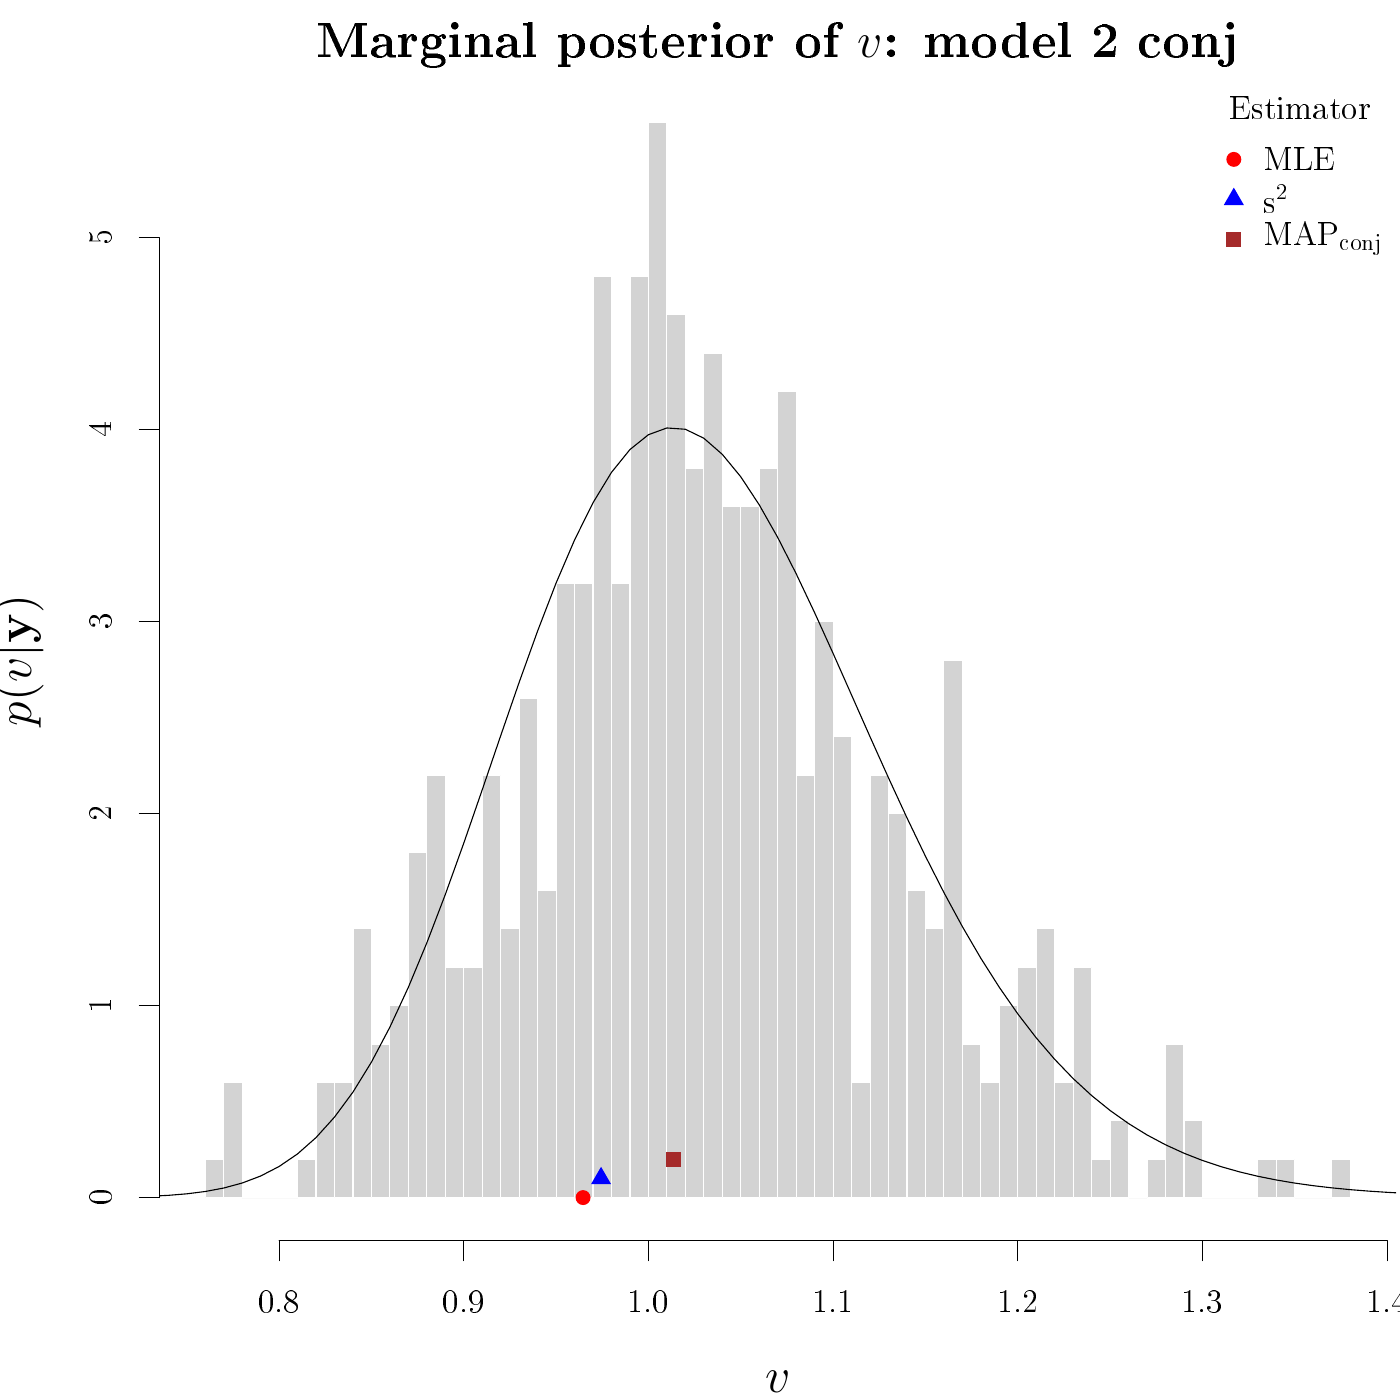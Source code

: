% Created by tikzDevice version 0.10.1 on 2016-09-23 12:00:40
% !TEX encoding = UTF-8 Unicode
\documentclass[12pt]{article}
\nonstopmode

\usepackage{tikz}

\usepackage[active,tightpage,psfixbb]{preview}

\PreviewEnvironment{pgfpicture}

\setlength\PreviewBorder{0pt}

\newcommand{\SweaveOpts}[1]{}  % do not interfere with LaTeX
\newcommand{\SweaveInput}[1]{} % because they are not real TeX commands
\newcommand{\Sexpr}[1]{}       % will only be parsed by R


%%%%% Load LaTex packages
\usepackage[paperwidth=8.5in,left=0.5in,right=0.5in,top=0.5in,bottom=0.5in,paperheight=11in,textheight=8.5in]{geometry}
\usepackage{hyperref}
\usepackage[authoryear]{natbib}
%\usepackage[latin1]{inputenc}
\usepackage{textcomp}
\usepackage{amsmath}
\usepackage{graphicx}
%\usepackage{subfigure}
\usepackage{subfig}
\usepackage{color}
\usepackage{amsthm}
\usepackage{amsfonts}
\usepackage{amssymb}
\usepackage{makeidx}
\usepackage{overpic}
\usepackage{colortbl}
\usepackage{listings}
\usepackage[T1]{fontenc}
\usepackage{animate}
\usepackage{framed}
%\usepackage{subfig}
\newcommand{\E}{\mathrm{E}}
\newcommand{\Var}{\mathrm{Var}}
\newcommand{\Cov}{\mathrm{Cov}}
\newcommand{\Corr}{\mathrm{Corr}}
\newcommand{\Rel}{\mathrm{Rel}}
\newcommand{\re}{\mathrm{Re}}
\newcommand{\im}{\mathrm{Im}}
\newcommand{\bsmu}{\boldsymbol{\mu}}
\newcommand{\bssigma}{\boldsymbol{\Sigma}}
\newcommand{\bsPhi}{\boldsymbol{\Phi}}
\newcommand{\bssig}{\boldsymbol{\sigma}}
\newcommand{\bsomega}{\boldsymbol{\Omega}}
\newcommand{\bstheta}{\boldsymbol{\theta}}
\newcommand{\bsep}{\boldsymbol{\epsilon}}
\newcommand{\bsbeta}{\boldsymbol{\beta}}
\newcommand{\bseta}{\boldsymbol{\eta}}
\newcommand{\bsalpha}{\boldsymbol{\alpha}}
\newcommand{\bsgamma}{\boldsymbol{\gamma}}
\newcommand{\bsGamma}{\boldsymbol{\Gamma}}
%\newcommand{\bfy}{\mbox{\boldmath $y$}}
\newcommand{\bfy}{\mathbf{y}}
\newcommand{\bfY}{\mbox{\boldmath $Y$}}
\newcommand{\bfF}{\mathbf{F}}
%\newcommand{\bfF}{\mbox{\boldmath $F$}}
\newcommand{\bfX}{\mbox{\boldmath $X$}}
\newcommand{\bfT}{\mbox{\boldmath $T$}}
\newcommand{\bfZ}{\mbox{\boldmath $Z$}}
\newcommand{\bfC}{\mbox{\boldmath $C$}}
\newcommand{\bfD}{\mbox{\boldmath $D$}}
\newcommand{\bfP}{\mbox{\boldmath $P$}}
\newcommand{\bfQ}{\mbox{\boldmath $Q$}}
\newcommand{\bfR}{\mbox{\boldmath $R$}}
\newcommand{\bfI}{\mbox{\boldmath $I$}}
\newcommand{\bfu}{\mbox{\boldmath $u$}}
\newcommand{\bfff}{\mbox{\boldmath $f$}}
%\newcommand{\bfzeta}{\mbox{\boldmath $\zeta$}}
\newcommand{\bfxi}{\mbox{\boldmath $\xi$}}
\newcommand{\bfphi}{\mbox{\boldmath $\phi$}}
\newcommand{\bftheta}{\mbox{\boldmath $\theta$}}
\newcommand{\bfomega}{\mbox{\boldmath $\omega$}}
\newcommand{\bfepsilon}{\mbox{\boldmath $\epsilon$}}
\newcommand{\bfpsi}{\mbox{\boldmath $\psi$}}
\newcommand{\bfpi}{\mbox{\boldmath $\pi$}}
%\newcommand{\Cov}{\mathop{\rm {\mathbb C}ov}\nolimits}%
\newcommand{\cov}{\mathop{\rm {\mathbb C}ov}\nolimits}%
%\newcommand{\Var}{\mathop{\rm {\mathbb V}ar}\nolimits}%
\newcommand{\var}{\mathop{\rm {\mathbb V}ar}\nolimits}%
\newcommand{\ex}{{\mathbb E}}
\newcommand{\corr}{\mathop{\rm {\mathbb C}orr}\nolimits}%
\newcommand{\cor}{\mathop{\rm {\mathbb C}orr}\nolimits}
%\newcommand{\r}{\Sexpr}
%\def\sinc{\mathop{\rm sinc}\nolimits}%
\renewcommand{\Pr}{{\mathbb P}}
\newcommand{\iid}{\stackrel{\rm iid}{\sim}}
\newcommand{\ind}[1]{\textbf{1}\{#1\}}
\lstset{breaklines=true}



%%%% Set knitr global options


%\input ../macros.tex

%%%% document body

\begin{document}

\begin{tikzpicture}[x=1pt,y=1pt]
\definecolor{fillColor}{RGB}{255,255,255}
\path[use as bounding box,fill=fillColor,fill opacity=0.00] (0,0) rectangle (505.89,505.89);
\begin{scope}
\path[clip] (  0.00,  0.00) rectangle (505.89,505.89);
\definecolor{drawColor}{RGB}{0,0,0}

\node[text=drawColor,anchor=base,inner sep=0pt, outer sep=0pt, scale=  1.50] at (281.03,485.28) {\bfseries Marginal posterior of $v$: model 2 conj};

\node[text=drawColor,anchor=base,inner sep=0pt, outer sep=0pt, scale=  1.50] at (281.03,  2.88) {$v$};

\node[text=drawColor,rotate= 90.00,anchor=base,inner sep=0pt, outer sep=0pt, scale=  1.50] at ( 11.52,267.35) {$p(v|\mathbf{y})$};
\end{scope}
\begin{scope}
\path[clip] (  0.00,  0.00) rectangle (505.89,505.89);
\definecolor{drawColor}{RGB}{0,0,0}

\path[draw=drawColor,line width= 0.4pt,line join=round,line cap=round] (100.84, 57.60) -- (501.25, 57.60);

\path[draw=drawColor,line width= 0.4pt,line join=round,line cap=round] (100.84, 57.60) -- (100.84, 50.40);

\path[draw=drawColor,line width= 0.4pt,line join=round,line cap=round] (167.58, 57.60) -- (167.58, 50.40);

\path[draw=drawColor,line width= 0.4pt,line join=round,line cap=round] (234.31, 57.60) -- (234.31, 50.40);

\path[draw=drawColor,line width= 0.4pt,line join=round,line cap=round] (301.05, 57.60) -- (301.05, 50.40);

\path[draw=drawColor,line width= 0.4pt,line join=round,line cap=round] (367.78, 57.60) -- (367.78, 50.40);

\path[draw=drawColor,line width= 0.4pt,line join=round,line cap=round] (434.51, 57.60) -- (434.51, 50.40);

\path[draw=drawColor,line width= 0.4pt,line join=round,line cap=round] (501.25, 57.60) -- (501.25, 50.40);

\node[text=drawColor,anchor=base,inner sep=0pt, outer sep=0pt, scale=  1.00] at (100.84, 31.68) {0.8};

\node[text=drawColor,anchor=base,inner sep=0pt, outer sep=0pt, scale=  1.00] at (167.58, 31.68) {0.9};

\node[text=drawColor,anchor=base,inner sep=0pt, outer sep=0pt, scale=  1.00] at (234.31, 31.68) {1.0};

\node[text=drawColor,anchor=base,inner sep=0pt, outer sep=0pt, scale=  1.00] at (301.05, 31.68) {1.1};

\node[text=drawColor,anchor=base,inner sep=0pt, outer sep=0pt, scale=  1.00] at (367.78, 31.68) {1.2};

\node[text=drawColor,anchor=base,inner sep=0pt, outer sep=0pt, scale=  1.00] at (434.51, 31.68) {1.3};

\node[text=drawColor,anchor=base,inner sep=0pt, outer sep=0pt, scale=  1.00] at (501.25, 31.68) {1.4};

\path[draw=drawColor,line width= 0.4pt,line join=round,line cap=round] ( 57.60, 73.14) -- ( 57.60,419.94);

\path[draw=drawColor,line width= 0.4pt,line join=round,line cap=round] ( 57.60, 73.14) -- ( 50.40, 73.14);

\path[draw=drawColor,line width= 0.4pt,line join=round,line cap=round] ( 57.60,142.50) -- ( 50.40,142.50);

\path[draw=drawColor,line width= 0.4pt,line join=round,line cap=round] ( 57.60,211.86) -- ( 50.40,211.86);

\path[draw=drawColor,line width= 0.4pt,line join=round,line cap=round] ( 57.60,281.22) -- ( 50.40,281.22);

\path[draw=drawColor,line width= 0.4pt,line join=round,line cap=round] ( 57.60,350.58) -- ( 50.40,350.58);

\path[draw=drawColor,line width= 0.4pt,line join=round,line cap=round] ( 57.60,419.94) -- ( 50.40,419.94);

\node[text=drawColor,rotate= 90.00,anchor=base,inner sep=0pt, outer sep=0pt, scale=  1.00] at ( 40.32, 73.14) {0};

\node[text=drawColor,rotate= 90.00,anchor=base,inner sep=0pt, outer sep=0pt, scale=  1.00] at ( 40.32,142.50) {1};

\node[text=drawColor,rotate= 90.00,anchor=base,inner sep=0pt, outer sep=0pt, scale=  1.00] at ( 40.32,211.86) {2};

\node[text=drawColor,rotate= 90.00,anchor=base,inner sep=0pt, outer sep=0pt, scale=  1.00] at ( 40.32,281.22) {3};

\node[text=drawColor,rotate= 90.00,anchor=base,inner sep=0pt, outer sep=0pt, scale=  1.00] at ( 40.32,350.58) {4};

\node[text=drawColor,rotate= 90.00,anchor=base,inner sep=0pt, outer sep=0pt, scale=  1.00] at ( 40.32,419.94) {5};
\end{scope}
\begin{scope}
\path[clip] ( 57.60, 57.60) rectangle (504.45,477.09);
\definecolor{drawColor}{RGB}{255,255,255}
\definecolor{fillColor}{RGB}{211,211,211}

\path[draw=drawColor,line width= 0.4pt,line join=round,line cap=round,fill=fillColor] ( 74.15, 73.14) rectangle ( 80.82, 87.01);

\path[draw=drawColor,line width= 0.4pt,line join=round,line cap=round,fill=fillColor] ( 80.82, 73.14) rectangle ( 87.50,114.75);

\path[draw=drawColor,line width= 0.4pt,line join=round,line cap=round,fill=fillColor] ( 87.50, 73.14) rectangle ( 94.17, 73.14);

\path[draw=drawColor,line width= 0.4pt,line join=round,line cap=round,fill=fillColor] ( 94.17, 73.14) rectangle (100.84, 73.14);

\path[draw=drawColor,line width= 0.4pt,line join=round,line cap=round,fill=fillColor] (100.84, 73.14) rectangle (107.52, 73.14);

\path[draw=drawColor,line width= 0.4pt,line join=round,line cap=round,fill=fillColor] (107.52, 73.14) rectangle (114.19, 87.01);

\path[draw=drawColor,line width= 0.4pt,line join=round,line cap=round,fill=fillColor] (114.19, 73.14) rectangle (120.86,114.75);

\path[draw=drawColor,line width= 0.4pt,line join=round,line cap=round,fill=fillColor] (120.86, 73.14) rectangle (127.54,114.75);

\path[draw=drawColor,line width= 0.4pt,line join=round,line cap=round,fill=fillColor] (127.54, 73.14) rectangle (134.21,170.24);

\path[draw=drawColor,line width= 0.4pt,line join=round,line cap=round,fill=fillColor] (134.21, 73.14) rectangle (140.88,128.62);

\path[draw=drawColor,line width= 0.4pt,line join=round,line cap=round,fill=fillColor] (140.88, 73.14) rectangle (147.56,142.50);

\path[draw=drawColor,line width= 0.4pt,line join=round,line cap=round,fill=fillColor] (147.56, 73.14) rectangle (154.23,197.98);

\path[draw=drawColor,line width= 0.4pt,line join=round,line cap=round,fill=fillColor] (154.23, 73.14) rectangle (160.90,225.73);

\path[draw=drawColor,line width= 0.4pt,line join=round,line cap=round,fill=fillColor] (160.90, 73.14) rectangle (167.58,156.37);

\path[draw=drawColor,line width= 0.4pt,line join=round,line cap=round,fill=fillColor] (167.58, 73.14) rectangle (174.25,156.37);

\path[draw=drawColor,line width= 0.4pt,line join=round,line cap=round,fill=fillColor] (174.25, 73.14) rectangle (180.92,225.73);

\path[draw=drawColor,line width= 0.4pt,line join=round,line cap=round,fill=fillColor] (180.92, 73.14) rectangle (187.60,170.24);

\path[draw=drawColor,line width= 0.4pt,line join=round,line cap=round,fill=fillColor] (187.60, 73.14) rectangle (194.27,253.47);

\path[draw=drawColor,line width= 0.4pt,line join=round,line cap=round,fill=fillColor] (194.27, 73.14) rectangle (200.94,184.11);

\path[draw=drawColor,line width= 0.4pt,line join=round,line cap=round,fill=fillColor] (200.94, 73.14) rectangle (207.62,295.09);

\path[draw=drawColor,line width= 0.4pt,line join=round,line cap=round,fill=fillColor] (207.62, 73.14) rectangle (214.29,295.09);

\path[draw=drawColor,line width= 0.4pt,line join=round,line cap=round,fill=fillColor] (214.29, 73.14) rectangle (220.96,406.07);

\path[draw=drawColor,line width= 0.4pt,line join=round,line cap=round,fill=fillColor] (220.96, 73.14) rectangle (227.64,295.09);

\path[draw=drawColor,line width= 0.4pt,line join=round,line cap=round,fill=fillColor] (227.64, 73.14) rectangle (234.31,406.07);

\path[draw=drawColor,line width= 0.4pt,line join=round,line cap=round,fill=fillColor] (234.31, 73.14) rectangle (240.98,461.55);

\path[draw=drawColor,line width= 0.4pt,line join=round,line cap=round,fill=fillColor] (240.98, 73.14) rectangle (247.66,392.19);

\path[draw=drawColor,line width= 0.4pt,line join=round,line cap=round,fill=fillColor] (247.66, 73.14) rectangle (254.33,336.71);

\path[draw=drawColor,line width= 0.4pt,line join=round,line cap=round,fill=fillColor] (254.33, 73.14) rectangle (261.00,378.32);

\path[draw=drawColor,line width= 0.4pt,line join=round,line cap=round,fill=fillColor] (261.00, 73.14) rectangle (267.68,322.83);

\path[draw=drawColor,line width= 0.4pt,line join=round,line cap=round,fill=fillColor] (267.68, 73.14) rectangle (274.35,322.83);

\path[draw=drawColor,line width= 0.4pt,line join=round,line cap=round,fill=fillColor] (274.35, 73.14) rectangle (281.03,336.71);

\path[draw=drawColor,line width= 0.4pt,line join=round,line cap=round,fill=fillColor] (281.03, 73.14) rectangle (287.70,364.45);

\path[draw=drawColor,line width= 0.4pt,line join=round,line cap=round,fill=fillColor] (287.70, 73.14) rectangle (294.37,225.73);

\path[draw=drawColor,line width= 0.4pt,line join=round,line cap=round,fill=fillColor] (294.37, 73.14) rectangle (301.05,281.22);

\path[draw=drawColor,line width= 0.4pt,line join=round,line cap=round,fill=fillColor] (301.05, 73.14) rectangle (307.72,239.60);

\path[draw=drawColor,line width= 0.4pt,line join=round,line cap=round,fill=fillColor] (307.72, 73.14) rectangle (314.39,114.75);

\path[draw=drawColor,line width= 0.4pt,line join=round,line cap=round,fill=fillColor] (314.39, 73.14) rectangle (321.07,225.73);

\path[draw=drawColor,line width= 0.4pt,line join=round,line cap=round,fill=fillColor] (321.07, 73.14) rectangle (327.74,211.86);

\path[draw=drawColor,line width= 0.4pt,line join=round,line cap=round,fill=fillColor] (327.74, 73.14) rectangle (334.41,184.11);

\path[draw=drawColor,line width= 0.4pt,line join=round,line cap=round,fill=fillColor] (334.41, 73.14) rectangle (341.09,170.24);

\path[draw=drawColor,line width= 0.4pt,line join=round,line cap=round,fill=fillColor] (341.09, 73.14) rectangle (347.76,267.35);

\path[draw=drawColor,line width= 0.4pt,line join=round,line cap=round,fill=fillColor] (347.76, 73.14) rectangle (354.43,128.62);

\path[draw=drawColor,line width= 0.4pt,line join=round,line cap=round,fill=fillColor] (354.43, 73.14) rectangle (361.11,114.75);

\path[draw=drawColor,line width= 0.4pt,line join=round,line cap=round,fill=fillColor] (361.11, 73.14) rectangle (367.78,142.50);

\path[draw=drawColor,line width= 0.4pt,line join=round,line cap=round,fill=fillColor] (367.78, 73.14) rectangle (374.45,156.37);

\path[draw=drawColor,line width= 0.4pt,line join=round,line cap=round,fill=fillColor] (374.45, 73.14) rectangle (381.13,170.24);

\path[draw=drawColor,line width= 0.4pt,line join=round,line cap=round,fill=fillColor] (381.13, 73.14) rectangle (387.80,114.75);

\path[draw=drawColor,line width= 0.4pt,line join=round,line cap=round,fill=fillColor] (387.80, 73.14) rectangle (394.47,156.37);

\path[draw=drawColor,line width= 0.4pt,line join=round,line cap=round,fill=fillColor] (394.47, 73.14) rectangle (401.15, 87.01);

\path[draw=drawColor,line width= 0.4pt,line join=round,line cap=round,fill=fillColor] (401.15, 73.14) rectangle (407.82,100.88);

\path[draw=drawColor,line width= 0.4pt,line join=round,line cap=round,fill=fillColor] (407.82, 73.14) rectangle (414.49, 73.14);

\path[draw=drawColor,line width= 0.4pt,line join=round,line cap=round,fill=fillColor] (414.49, 73.14) rectangle (421.17, 87.01);

\path[draw=drawColor,line width= 0.4pt,line join=round,line cap=round,fill=fillColor] (421.17, 73.14) rectangle (427.84,128.62);

\path[draw=drawColor,line width= 0.4pt,line join=round,line cap=round,fill=fillColor] (427.84, 73.14) rectangle (434.51,100.88);

\path[draw=drawColor,line width= 0.4pt,line join=round,line cap=round,fill=fillColor] (434.51, 73.14) rectangle (441.19, 73.14);

\path[draw=drawColor,line width= 0.4pt,line join=round,line cap=round,fill=fillColor] (441.19, 73.14) rectangle (447.86, 73.14);

\path[draw=drawColor,line width= 0.4pt,line join=round,line cap=round,fill=fillColor] (447.86, 73.14) rectangle (454.53, 73.14);

\path[draw=drawColor,line width= 0.4pt,line join=round,line cap=round,fill=fillColor] (454.53, 73.14) rectangle (461.21, 87.01);

\path[draw=drawColor,line width= 0.4pt,line join=round,line cap=round,fill=fillColor] (461.21, 73.14) rectangle (467.88, 87.01);

\path[draw=drawColor,line width= 0.4pt,line join=round,line cap=round,fill=fillColor] (467.88, 73.14) rectangle (474.55, 73.14);

\path[draw=drawColor,line width= 0.4pt,line join=round,line cap=round,fill=fillColor] (474.55, 73.14) rectangle (481.23, 73.14);

\path[draw=drawColor,line width= 0.4pt,line join=round,line cap=round,fill=fillColor] (481.23, 73.14) rectangle (487.90, 87.01);
\definecolor{drawColor}{RGB}{0,0,0}

\path[draw=drawColor,line width= 0.4pt,line join=round,line cap=round] (  0.00, 73.14) --
	(  0.74, 73.14) --
	(  7.42, 73.14) --
	( 14.09, 73.14) --
	( 20.76, 73.15) --
	( 27.44, 73.17) --
	( 34.11, 73.21) --
	( 40.78, 73.28) --
	( 47.46, 73.40) --
	( 54.13, 73.61) --
	( 60.80, 73.95) --
	( 67.48, 74.50) --
	( 74.15, 75.34) --
	( 80.82, 76.59) --
	( 87.50, 78.40) --
	( 94.17, 80.93) --
	(100.84, 84.37) --
	(107.52, 88.93) --
	(114.19, 94.82) --
	(120.86,102.21) --
	(127.54,111.26) --
	(134.21,122.09) --
	(140.88,134.73) --
	(147.56,149.13) --
	(154.23,165.18) --
	(160.90,182.64) --
	(167.58,201.21) --
	(174.25,220.49) --
	(180.92,240.03) --
	(187.60,259.34) --
	(194.27,277.89) --
	(200.94,295.20) --
	(207.62,310.78) --
	(214.29,324.23) --
	(220.96,335.20) --
	(227.64,343.45) --
	(234.31,348.81) --
	(240.98,351.24) --
	(247.66,350.77) --
	(254.33,347.53) --
	(261.00,341.71) --
	(267.68,333.59) --
	(274.35,323.46) --
	(281.03,311.66) --
	(287.70,298.55) --
	(294.37,284.47) --
	(301.05,269.75) --
	(307.72,254.71) --
	(314.39,239.64) --
	(321.07,224.78) --
	(327.74,210.33) --
	(334.41,196.48) --
	(341.09,183.35) --
	(347.76,171.04) --
	(354.43,159.61) --
	(361.11,149.10) --
	(367.78,139.52) --
	(374.45,130.85) --
	(381.13,123.07) --
	(387.80,116.14) --
	(394.47,110.00) --
	(401.15,104.60) --
	(407.82, 99.88) --
	(414.49, 95.77) --
	(421.17, 92.22) --
	(427.84, 89.17) --
	(434.51, 86.55) --
	(441.19, 84.33) --
	(447.86, 82.44) --
	(454.53, 80.84) --
	(461.21, 79.50) --
	(467.88, 78.38) --
	(474.55, 77.44) --
	(481.23, 76.66) --
	(487.90, 76.01) --
	(494.57, 75.48) --
	(501.25, 75.04) --
	(505.89, 74.79);
\definecolor{fillColor}{RGB}{255,0,0}

\path[fill=fillColor] (210.69, 73.14) circle (  2.70);
\definecolor{fillColor}{RGB}{0,0,255}

\path[fill=fillColor] (217.19, 84.27) --
	(220.83, 77.97) --
	(213.55, 77.97) --
	cycle;
\definecolor{fillColor}{RGB}{165,42,42}

\path[fill=fillColor] (240.51, 84.31) --
	(245.91, 84.31) --
	(245.91, 89.71) --
	(240.51, 89.71) --
	cycle;
\definecolor{fillColor}{RGB}{255,0,0}

\path[fill=fillColor] (445.84,448.29) circle (  2.70);
\definecolor{fillColor}{RGB}{0,0,255}

\path[fill=fillColor] (445.84,438.09) --
	(449.48,431.79) --
	(442.20,431.79) --
	cycle;
\definecolor{fillColor}{RGB}{165,42,42}

\path[fill=fillColor] (443.14,416.79) --
	(448.54,416.79) --
	(448.54,422.19) --
	(443.14,422.19) --
	cycle;

\node[text=drawColor,anchor=base,inner sep=0pt, outer sep=0pt, scale=  1.00] at (469.75,462.69) {Estimator};

\node[text=drawColor,anchor=base west,inner sep=0pt, outer sep=0pt, scale=  1.00] at (456.64,444.16) {MLE};

\node[text=drawColor,anchor=base west,inner sep=0pt, outer sep=0pt, scale=  1.00] at (456.64,428.73) {s};

\node[text=drawColor,anchor=base west,inner sep=0pt, outer sep=0pt, scale=  0.70] at (461.27,433.64) {2};

\node[text=drawColor,anchor=base west,inner sep=0pt, outer sep=0pt, scale=  1.00] at (456.64,417.08) {MAP};

\node[text=drawColor,anchor=base west,inner sep=0pt, outer sep=0pt, scale=  0.70] at (484.20,415.27) {conj};
\end{scope}
\end{tikzpicture}

\end{document}
